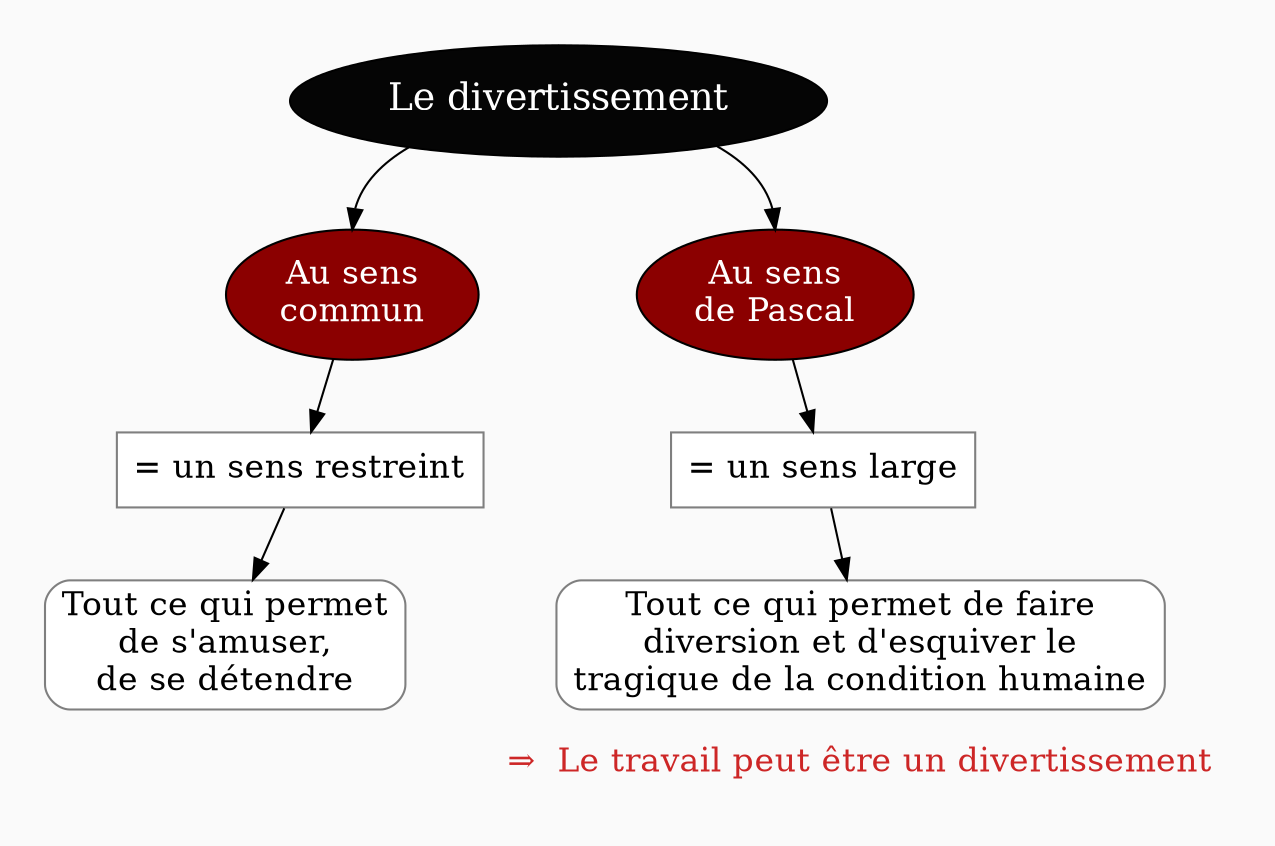 digraph G {
// Template : diagram
// Usage : 
//rankdir=LR
splines=true
//splines=curved
bgcolor=grey98
pad=0.3
style=filled
edge[minlen=4]
node[style=filled, fontcolor=white]
ranksep=0.1
nodesep=1

// NIVEAU 1
node[fillcolor=grey2, fontsize=18]
a1[label="Le divertissement", margin=0.13]

// NIVEAU 2
node[fillcolor=red4, fontsize=16]
a1->{
b1[label="Au sens
commun"]    
b2[label="Au sens
de Pascal"]
}[headport=n]

node[fontcolor=black]
// NIVEAU 3 (sans intermédiaire)
node [shape=box, fillcolor=white, color=grey50]
// c1[label=""]
b1->c1
c1[label="= un sens restreint"]
b2->c2
c2[label="= un sens large"]

// INTERMÉDIAIRE AVANT NIVEAU 3
node[fillcolor=grey78, shape=oval]
// [arrowhead=none]
// bc1[label=""]

// NIVEAU 3 (avec intermédiaire)
node[fillcolor=white, shape=box, color=grey50]
// c1[label=""]

// NIVEAU 4
node[style="filled,rounded", fillcolor=white, shape=box, color=grey50]
// d1[label=""]
c1->d1
d1[label="Tout ce qui permet
de s'amuser,
de se détendre"]
c2->d2
d2[label="Tout ce qui permet de faire
diversion et d'esquiver le
tragique de la condition humaine"]

// ÉTIQUETTES EN ROUGE
node[shape=plaintext, fontcolor=firebrick3, fillcolor=grey98]
// e1[label=< <B>= Titre</B><BR /><BR />Contenu<BR /> >]
// e1[label=""]
// ->e1[minlen=1, style=invis]

d2->e1[minlen=1, style=invis]
e1[label="&rArr;  Le travail peut être un divertissement"]

// REMARQUES EN BLEU
node[color=blue, shape=box, margin=0.07, fontcolor=black, fontsize=12, style="dashed", penwidth=0.6]
edge[color=blue, arrowhead="none", xlabel="", style="dashed", penwidth=0.6]
// r1[label=""]
// {rank=same;->r1}
// {rank=same;r1->[dir=back]}

}